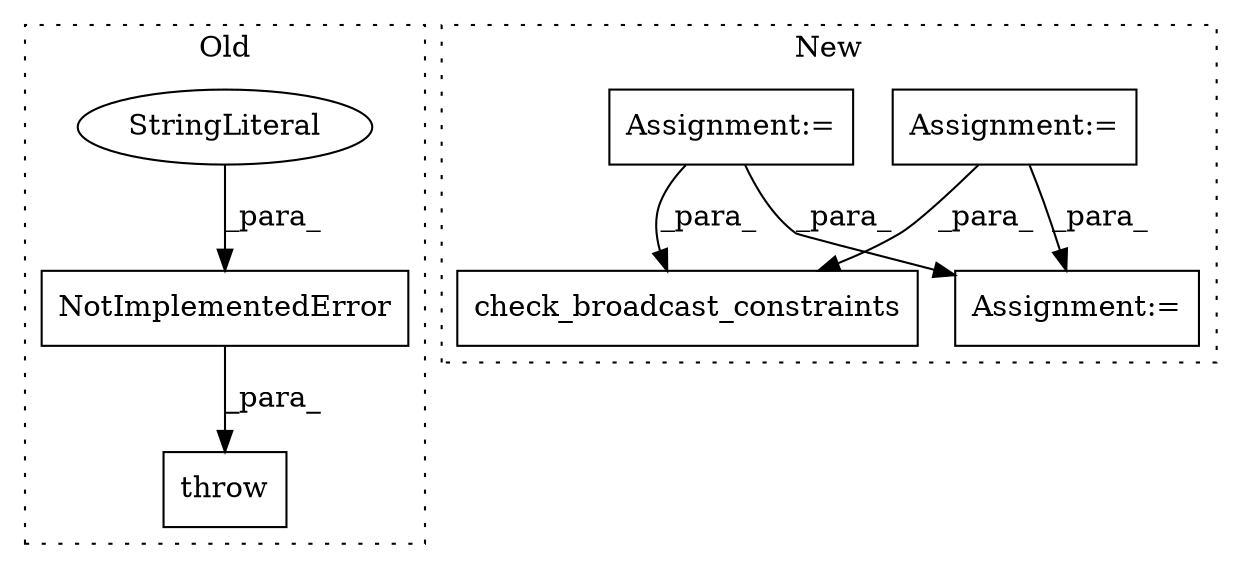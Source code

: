 digraph G {
subgraph cluster0 {
1 [label="NotImplementedError" a="32" s="6422,6487" l="20,1" shape="box"];
3 [label="StringLiteral" a="45" s="6442" l="45" shape="ellipse"];
4 [label="throw" a="53" s="6416" l="6" shape="box"];
label = "Old";
style="dotted";
}
subgraph cluster1 {
2 [label="check_broadcast_constraints" a="32" s="6691,6722" l="28,1" shape="box"];
5 [label="Assignment:=" a="7" s="6646" l="1" shape="box"];
6 [label="Assignment:=" a="7" s="6782" l="1" shape="box"];
7 [label="Assignment:=" a="7" s="6600" l="1" shape="box"];
label = "New";
style="dotted";
}
1 -> 4 [label="_para_"];
3 -> 1 [label="_para_"];
5 -> 2 [label="_para_"];
5 -> 6 [label="_para_"];
7 -> 2 [label="_para_"];
7 -> 6 [label="_para_"];
}